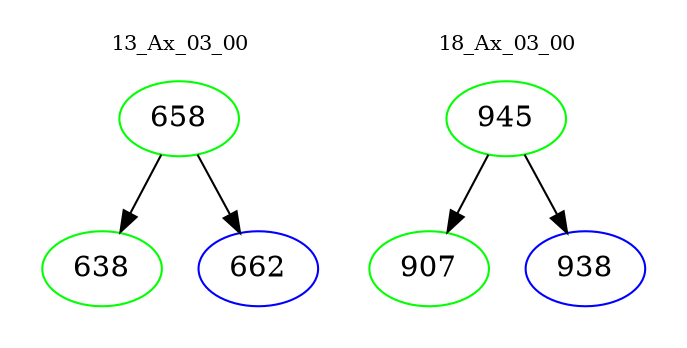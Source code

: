 digraph{
subgraph cluster_0 {
color = white
label = "13_Ax_03_00";
fontsize=10;
T0_658 [label="658", color="green"]
T0_658 -> T0_638 [color="black"]
T0_638 [label="638", color="green"]
T0_658 -> T0_662 [color="black"]
T0_662 [label="662", color="blue"]
}
subgraph cluster_1 {
color = white
label = "18_Ax_03_00";
fontsize=10;
T1_945 [label="945", color="green"]
T1_945 -> T1_907 [color="black"]
T1_907 [label="907", color="green"]
T1_945 -> T1_938 [color="black"]
T1_938 [label="938", color="blue"]
}
}
